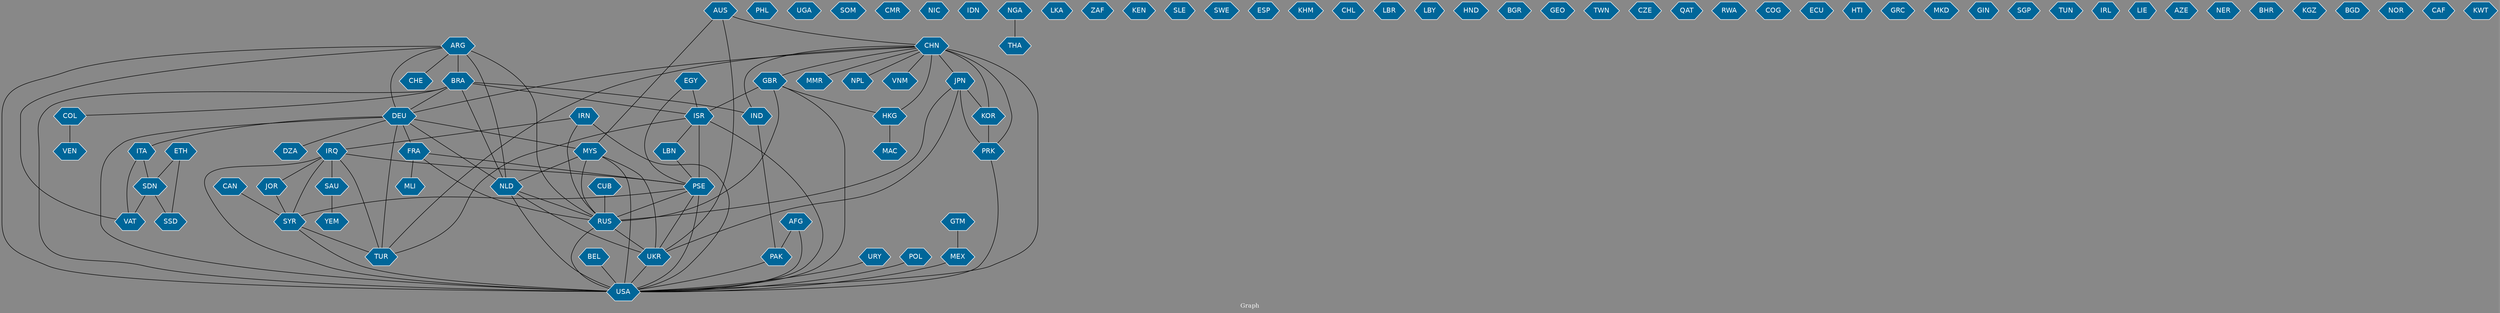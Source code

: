 // Countries together in item graph
graph {
	graph [bgcolor="#888888" fontcolor=white fontsize=12 label="Graph" outputorder=edgesfirst overlap=prism]
	node [color=white fillcolor="#006699" fontcolor=white fontname=Helvetica shape=hexagon style=filled]
	edge [arrowhead=open color=black fontcolor=white fontname=Courier fontsize=12]
		AFG [label=AFG]
		EGY [label=EGY]
		UKR [label=UKR]
		MYS [label=MYS]
		RUS [label=RUS]
		PSE [label=PSE]
		CHN [label=CHN]
		ISR [label=ISR]
		IRQ [label=IRQ]
		SYR [label=SYR]
		USA [label=USA]
		PHL [label=PHL]
		UGA [label=UGA]
		SAU [label=SAU]
		SOM [label=SOM]
		CMR [label=CMR]
		NIC [label=NIC]
		GBR [label=GBR]
		DEU [label=DEU]
		BEL [label=BEL]
		IRN [label=IRN]
		IDN [label=IDN]
		ITA [label=ITA]
		IND [label=IND]
		KOR [label=KOR]
		NGA [label=NGA]
		PAK [label=PAK]
		LKA [label=LKA]
		ZAF [label=ZAF]
		PRK [label=PRK]
		AUS [label=AUS]
		NLD [label=NLD]
		COL [label=COL]
		KEN [label=KEN]
		FRA [label=FRA]
		MEX [label=MEX]
		VAT [label=VAT]
		ARG [label=ARG]
		SLE [label=SLE]
		SWE [label=SWE]
		MMR [label=MMR]
		ESP [label=ESP]
		BRA [label=BRA]
		KHM [label=KHM]
		CHL [label=CHL]
		JPN [label=JPN]
		LBR [label=LBR]
		LBY [label=LBY]
		URY [label=URY]
		HKG [label=HKG]
		VEN [label=VEN]
		POL [label=POL]
		HND [label=HND]
		BGR [label=BGR]
		GEO [label=GEO]
		SDN [label=SDN]
		YEM [label=YEM]
		CAN [label=CAN]
		TUR [label=TUR]
		TWN [label=TWN]
		CZE [label=CZE]
		QAT [label=QAT]
		MLI [label=MLI]
		JOR [label=JOR]
		RWA [label=RWA]
		DZA [label=DZA]
		SSD [label=SSD]
		ETH [label=ETH]
		CUB [label=CUB]
		COG [label=COG]
		ECU [label=ECU]
		HTI [label=HTI]
		GRC [label=GRC]
		CHE [label=CHE]
		MKD [label=MKD]
		GIN [label=GIN]
		SGP [label=SGP]
		TUN [label=TUN]
		THA [label=THA]
		IRL [label=IRL]
		NPL [label=NPL]
		LIE [label=LIE]
		AZE [label=AZE]
		NER [label=NER]
		VNM [label=VNM]
		BHR [label=BHR]
		LBN [label=LBN]
		MAC [label=MAC]
		KGZ [label=KGZ]
		BGD [label=BGD]
		NOR [label=NOR]
		CAF [label=CAF]
		KWT [label=KWT]
		GTM [label=GTM]
			SYR -- TUR [weight=1]
			CHN -- NPL [weight=3]
			SAU -- YEM [weight=2]
			ARG -- USA [weight=1]
			URY -- USA [weight=1]
			GBR -- HKG [weight=1]
			CHN -- TUR [weight=1]
			MYS -- USA [weight=5]
			MYS -- RUS [weight=10]
			JOR -- SYR [weight=1]
			BRA -- ISR [weight=1]
			AFG -- USA [weight=2]
			ARG -- RUS [weight=1]
			ARG -- VAT [weight=1]
			CHN -- DEU [weight=4]
			CHN -- PRK [weight=2]
			CAN -- SYR [weight=3]
			ARG -- DEU [weight=3]
			SDN -- SSD [weight=2]
			ETH -- SDN [weight=1]
			CHN -- HKG [weight=8]
			FRA -- MLI [weight=1]
			PRK -- USA [weight=1]
			ISR -- LBN [weight=2]
			CUB -- RUS [weight=2]
			KOR -- PRK [weight=4]
			BEL -- USA [weight=1]
			CHN -- USA [weight=3]
			EGY -- PSE [weight=4]
			CHN -- GBR [weight=1]
			EGY -- ISR [weight=7]
			DEU -- ITA [weight=1]
			CHN -- IND [weight=2]
			ISR -- TUR [weight=1]
			GBR -- ISR [weight=2]
			COL -- VEN [weight=2]
			NLD -- UKR [weight=3]
			JPN -- PRK [weight=3]
			CHN -- JPN [weight=7]
			UKR -- USA [weight=3]
			PSE -- USA [weight=5]
			IRQ -- SAU [weight=2]
			IRQ -- SYR [weight=2]
			ISR -- USA [weight=4]
			GBR -- RUS [weight=1]
			BRA -- NLD [weight=2]
			MYS -- UKR [weight=36]
			POL -- USA [weight=1]
			IRN -- RUS [weight=1]
			DEU -- FRA [weight=1]
			ISR -- PSE [weight=320]
			IND -- PAK [weight=2]
			PAK -- USA [weight=1]
			IRN -- IRQ [weight=5]
			BRA -- DEU [weight=6]
			NLD -- RUS [weight=5]
			CHN -- MMR [weight=1]
			NLD -- USA [weight=1]
			DEU -- NLD [weight=1]
			ETH -- SSD [weight=1]
			MEX -- USA [weight=1]
			IRQ -- PSE [weight=1]
			IRQ -- JOR [weight=1]
			RUS -- UKR [weight=64]
			PSE -- UKR [weight=2]
			GTM -- MEX [weight=1]
			FRA -- RUS [weight=2]
			IRN -- USA [weight=6]
			FRA -- PSE [weight=2]
			ITA -- SDN [weight=3]
			NGA -- THA [weight=1]
			CHN -- KOR [weight=8]
			ARG -- NLD [weight=2]
			GBR -- USA [weight=1]
			BRA -- USA [weight=1]
			DEU -- MYS [weight=1]
			AUS -- UKR [weight=3]
			ARG -- CHE [weight=1]
			SYR -- USA [weight=3]
			PSE -- RUS [weight=1]
			MYS -- NLD [weight=7]
			IRQ -- USA [weight=5]
			PSE -- SYR [weight=1]
			ARG -- BRA [weight=5]
			HKG -- MAC [weight=1]
			JPN -- KOR [weight=2]
			BRA -- COL [weight=1]
			DEU -- TUR [weight=1]
			ITA -- VAT [weight=3]
			JPN -- UKR [weight=1]
			RUS -- USA [weight=12]
			LBN -- PSE [weight=2]
			JPN -- RUS [weight=1]
			DEU -- USA [weight=7]
			CHN -- VNM [weight=1]
			AUS -- CHN [weight=2]
			IRQ -- TUR [weight=1]
			SDN -- VAT [weight=4]
			AFG -- PAK [weight=4]
			BRA -- IND [weight=1]
			DEU -- DZA [weight=1]
			AUS -- MYS [weight=1]
}
